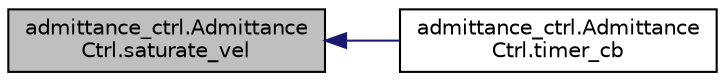 digraph "admittance_ctrl.AdmittanceCtrl.saturate_vel"
{
  edge [fontname="Helvetica",fontsize="10",labelfontname="Helvetica",labelfontsize="10"];
  node [fontname="Helvetica",fontsize="10",shape=record];
  rankdir="LR";
  Node1 [label="admittance_ctrl.Admittance\lCtrl.saturate_vel",height=0.2,width=0.4,color="black", fillcolor="grey75", style="filled", fontcolor="black"];
  Node1 -> Node2 [dir="back",color="midnightblue",fontsize="10",style="solid"];
  Node2 [label="admittance_ctrl.Admittance\lCtrl.timer_cb",height=0.2,width=0.4,color="black", fillcolor="white", style="filled",URL="$classadmittance__ctrl_1_1_admittance_ctrl.html#a38c53c8d924147104986363e8bd630f7"];
}
